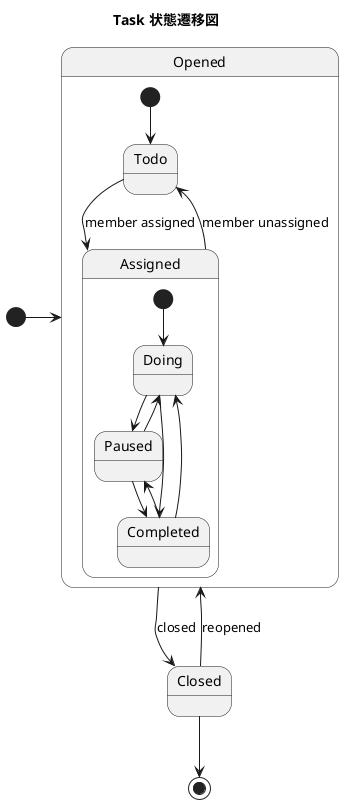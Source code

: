 @startuml
title Task 状態遷移図

[*] -> Opened

state Closed {
}

state Opened {
    state Todo {
    }
    state Assigned {
        state Doing
        state Paused
        state Completed

        [*] --> Doing
        Doing --> Paused
        Paused --> Doing
        Doing --> Completed
        Completed --> Doing
        Paused --> Completed
        Completed --> Paused
    }
    [*] --> Todo
    Todo --> Assigned: member assigned
    Assigned --> Todo: member unassigned
}

Opened --> Closed: closed
Closed --> Opened: reopened
Closed --> [*]

@enduml

